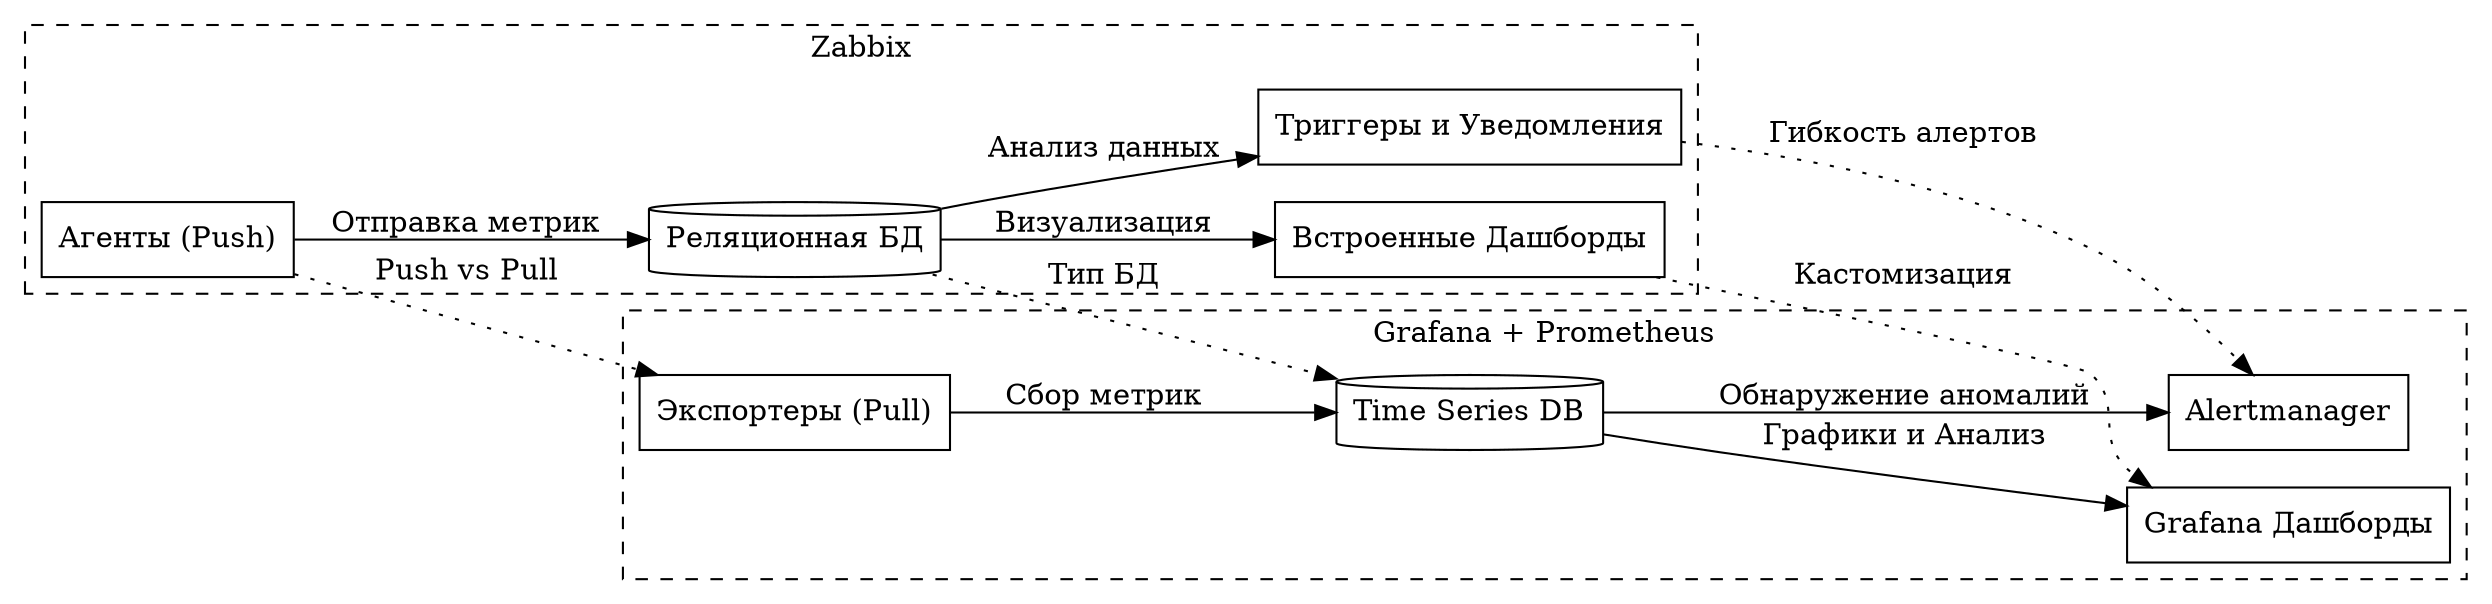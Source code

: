 digraph MonitoringComparison {
    rankdir=LR;
    
    subgraph cluster_Zabbix {
        label="Zabbix";
        style=dashed;
        
        Zabbix_Agents [label="Агенты (Push)", shape=box];
        Zabbix_DB [label="Реляционная БД", shape=cylinder];
        Zabbix_Alerts [label="Триггеры и Уведомления", shape=box];
        Zabbix_Dashboards [label="Встроенные Дашборды", shape=box];
        
        Zabbix_Agents -> Zabbix_DB [label="Отправка метрик"];
        Zabbix_DB -> Zabbix_Alerts [label="Анализ данных"];
        Zabbix_DB -> Zabbix_Dashboards [label="Визуализация"];
    }
    
    subgraph cluster_Prometheus_Grafana {
        label="Grafana + Prometheus";
        style=dashed;
        
        Prometheus_Scrape [label="Экспортеры (Pull)", shape=box];
        Prometheus_TSDB [label="Time Series DB", shape=cylinder];
        Alertmanager [label="Alertmanager", shape=box];
        Grafana_Dashboards [label="Grafana Дашборды", shape=box];
        
        Prometheus_Scrape -> Prometheus_TSDB [label="Сбор метрик"];
        Prometheus_TSDB -> Alertmanager [label="Обнаружение аномалий"];
        Prometheus_TSDB -> Grafana_Dashboards [label="Графики и Анализ"];
    }
    
    Zabbix_Agents -> Prometheus_Scrape [style=dotted, label="Push vs Pull"];
    Zabbix_DB -> Prometheus_TSDB [style=dotted, label="Тип БД"];
    Zabbix_Alerts -> Alertmanager [style=dotted, label="Гибкость алертов"];
    Zabbix_Dashboards -> Grafana_Dashboards [style=dotted, label="Кастомизация"];
}
